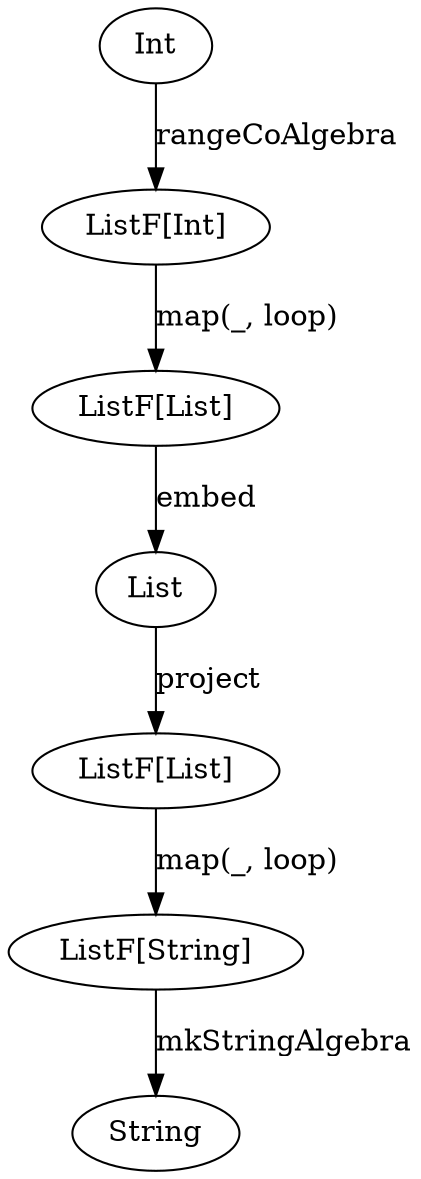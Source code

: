 digraph {
    class="dual"

    B[label="List" class="disabled"]

    subgraph FB_graph {
        anaFB[label="ListF[List]" class="disabled"]
        cataFB[label="ListF[List]" class="disabled"]
    }

    subgraph FA_graph {
        anaFA[label="ListF[Int]" class="disabled"]
        cataFA[label="ListF[String]" class="disabled"]
    }

    subgraph A_graph {
        anaA[label=Int class="disabled"]
        cataA[label=String class="disabled"]
    }

    B      -> cataFB[label=project class="disabled"]
    cataFB -> cataFA[label="map(_, loop)" class="disabled"]
    cataFA -> cataA[label=mkStringAlgebra class="disabled"]

    anaA  -> anaFA[label=rangeCoAlgebra]
    anaFA -> anaFB[label="map(_, loop)" class="disabled"]
    anaFB -> B[label=embed class="disabled"]
}
